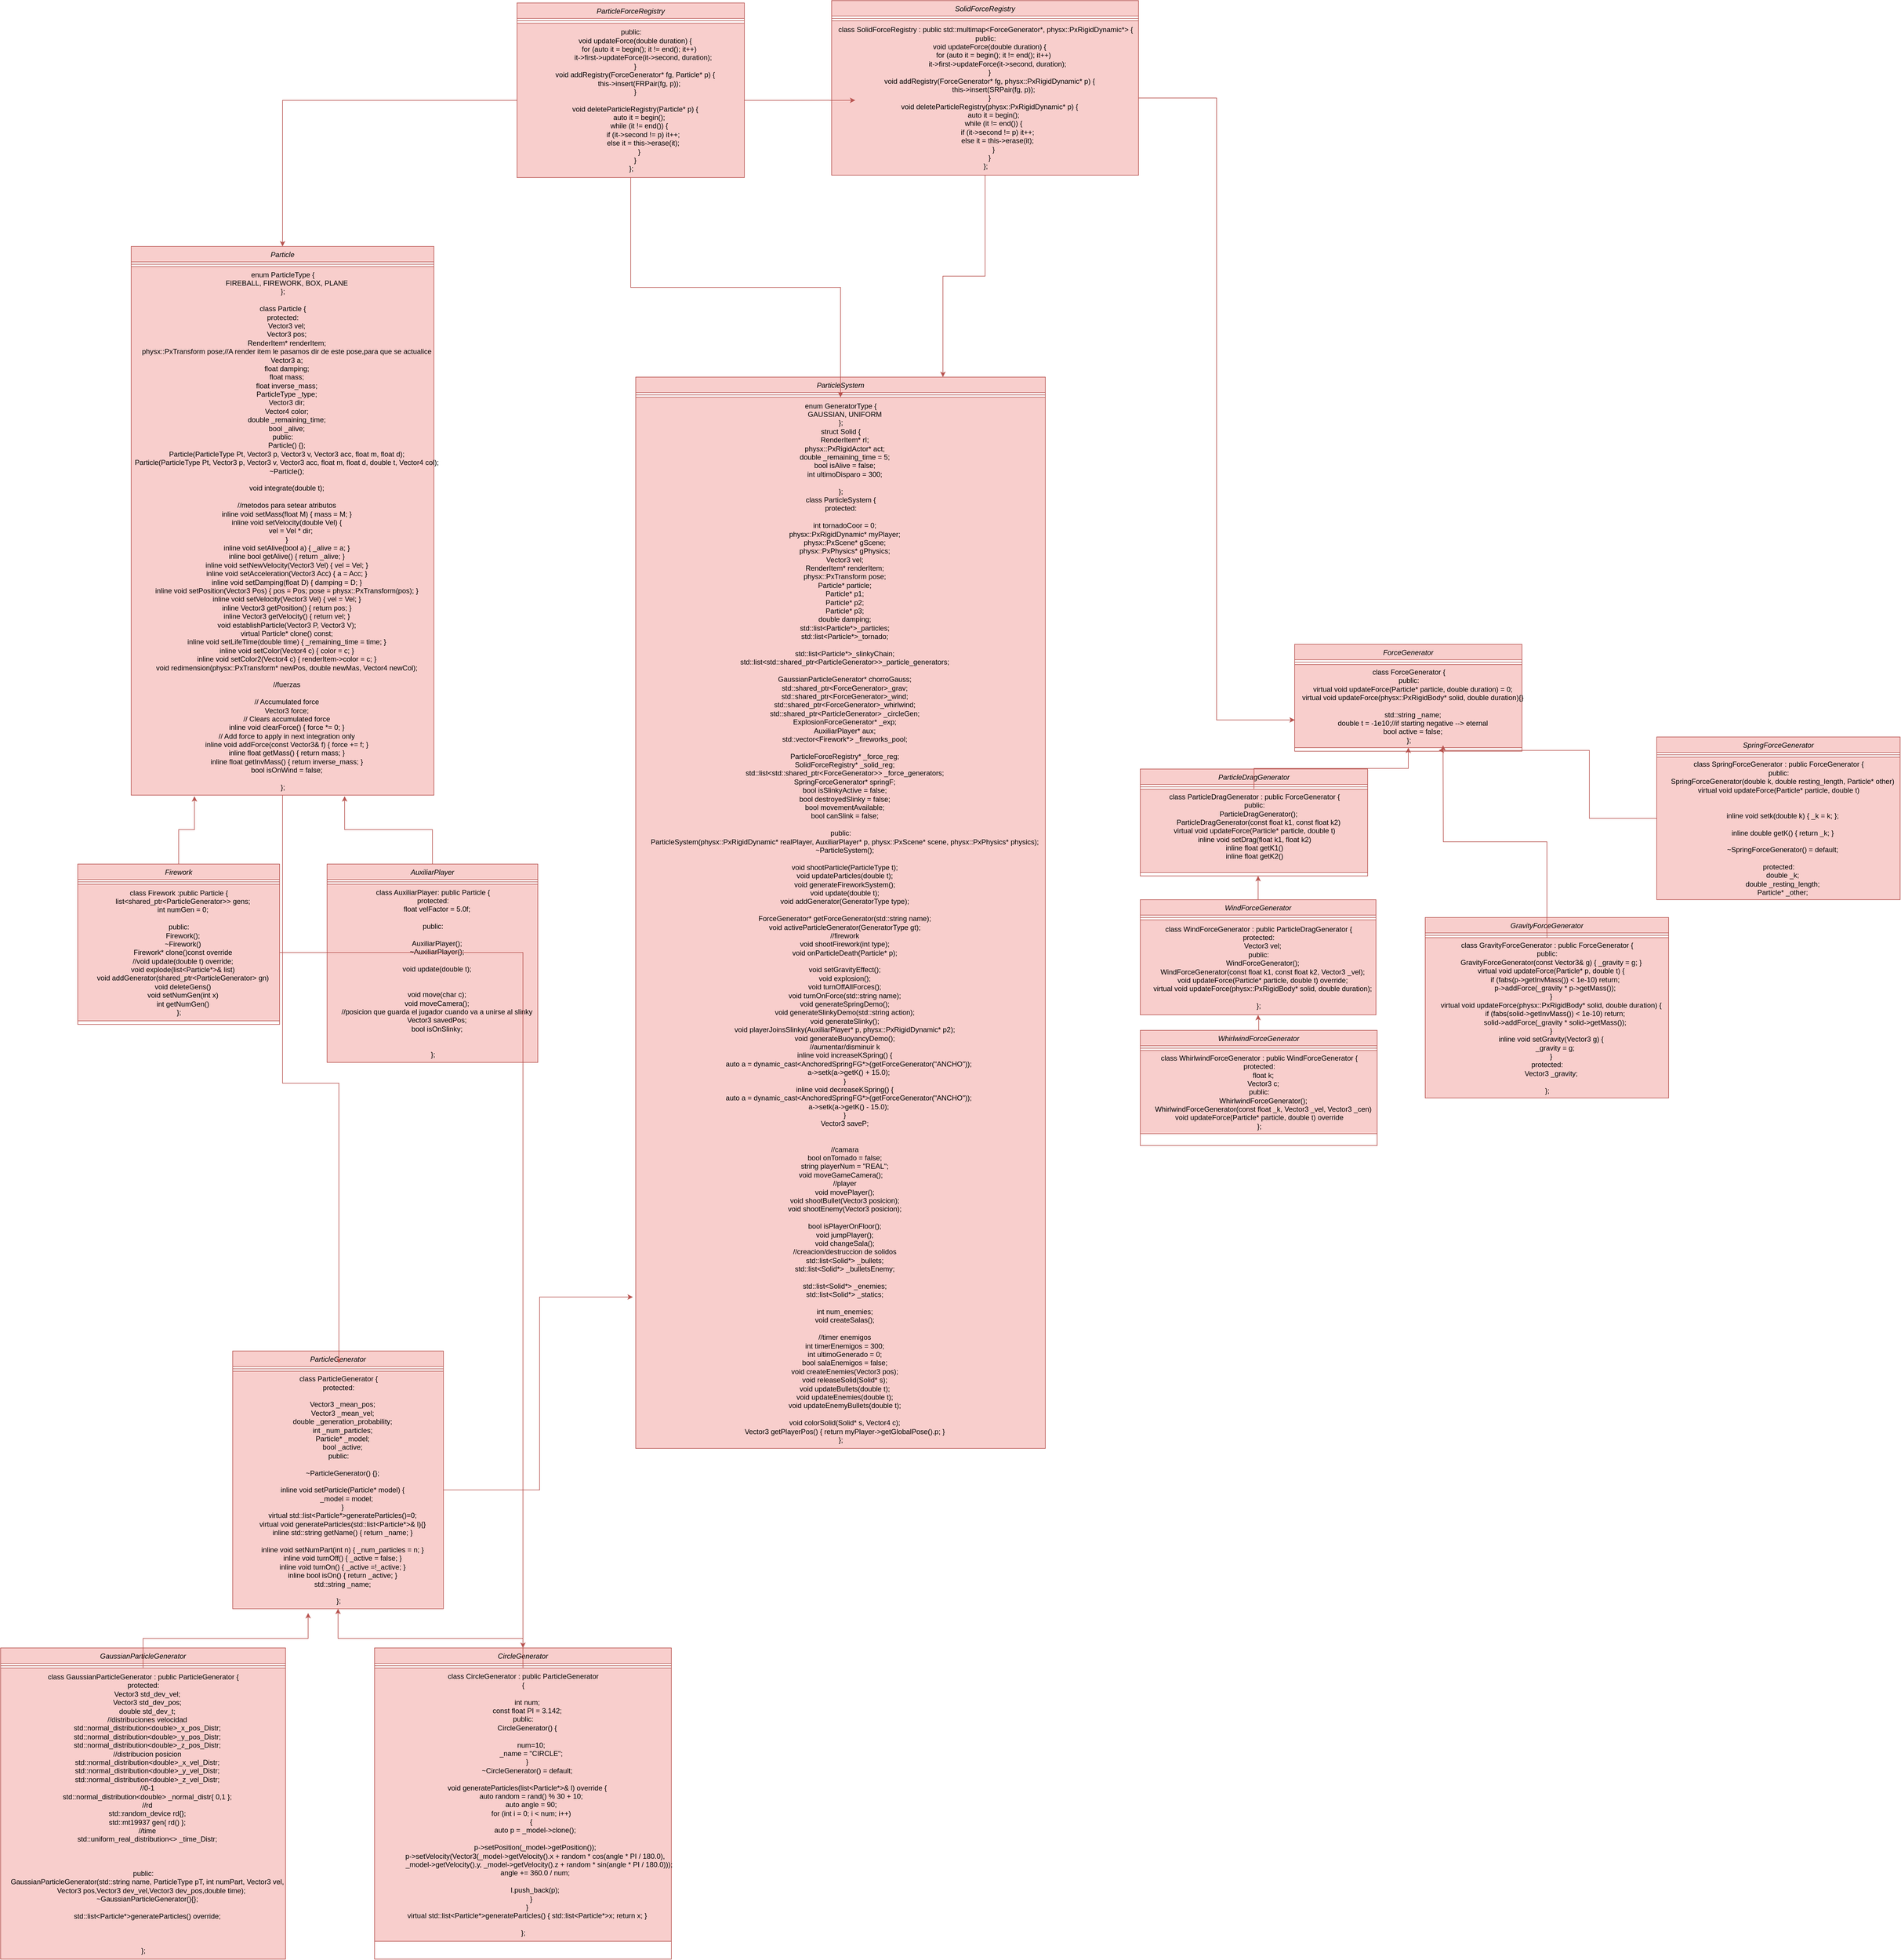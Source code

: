 <mxfile version="20.8.5" type="device"><diagram id="C5RBs43oDa-KdzZeNtuy" name="Page-1"><mxGraphModel dx="7170" dy="4939" grid="1" gridSize="10" guides="1" tooltips="1" connect="1" arrows="1" fold="1" page="1" pageScale="1" pageWidth="827" pageHeight="1169" math="0" shadow="0"><root><mxCell id="WIyWlLk6GJQsqaUBKTNV-0"/><mxCell id="WIyWlLk6GJQsqaUBKTNV-1" parent="WIyWlLk6GJQsqaUBKTNV-0"/><mxCell id="zkfFHV4jXpPFQw0GAbJ--0" value="Particle" style="swimlane;fontStyle=2;align=center;verticalAlign=top;childLayout=stackLayout;horizontal=1;startSize=26;horizontalStack=0;resizeParent=1;resizeLast=0;collapsible=1;marginBottom=0;rounded=0;shadow=0;strokeWidth=1;fillColor=#f8cecc;strokeColor=#b85450;" parent="WIyWlLk6GJQsqaUBKTNV-1" vertex="1"><mxGeometry x="220" y="120" width="510" height="924" as="geometry"><mxRectangle x="230" y="140" width="160" height="26" as="alternateBounds"/></mxGeometry></mxCell><mxCell id="zkfFHV4jXpPFQw0GAbJ--4" value="" style="line;html=1;strokeWidth=1;align=left;verticalAlign=middle;spacingTop=-1;spacingLeft=3;spacingRight=3;rotatable=0;labelPosition=right;points=[];portConstraint=eastwest;fillColor=#f8cecc;strokeColor=#b85450;" parent="zkfFHV4jXpPFQw0GAbJ--0" vertex="1"><mxGeometry y="26" width="510" height="8" as="geometry"/></mxCell><mxCell id="_os5cr2dGXCRB7hsNJKm-3" value="enum ParticleType {&lt;br&gt;&amp;nbsp;&amp;nbsp; &amp;nbsp;FIREBALL, FIREWORK, BOX, PLANE&lt;br&gt;};&lt;br&gt;&lt;br&gt;class Particle {&lt;br&gt;protected:&lt;br&gt;&amp;nbsp;&amp;nbsp; &amp;nbsp;Vector3 vel;&lt;br&gt;&amp;nbsp;&amp;nbsp; &amp;nbsp;Vector3 pos;&lt;br&gt;&amp;nbsp;&amp;nbsp; &amp;nbsp;RenderItem* renderItem;&lt;br&gt;&amp;nbsp;&amp;nbsp; &amp;nbsp;physx::PxTransform pose;//A render item le pasamos dir de este pose,para que se actualice&lt;br&gt;&amp;nbsp;&amp;nbsp; &amp;nbsp;Vector3 a;&lt;br&gt;&amp;nbsp;&amp;nbsp; &amp;nbsp;float damping;&lt;br&gt;&amp;nbsp;&amp;nbsp; &amp;nbsp;float mass;&lt;br&gt;&amp;nbsp;&amp;nbsp; &amp;nbsp;float inverse_mass;&lt;br&gt;&amp;nbsp;&amp;nbsp; &amp;nbsp;ParticleType _type;&lt;br&gt;&amp;nbsp;&amp;nbsp; &amp;nbsp;Vector3 dir;&lt;br&gt;&amp;nbsp;&amp;nbsp; &amp;nbsp;Vector4 color;&lt;br&gt;&amp;nbsp;&amp;nbsp; &amp;nbsp;double _remaining_time;&lt;br&gt;&amp;nbsp;&amp;nbsp; &amp;nbsp;bool _alive;&lt;br&gt;public:&lt;br&gt;&amp;nbsp;&amp;nbsp; &amp;nbsp;Particle() {};&lt;br&gt;&amp;nbsp;&amp;nbsp; &amp;nbsp;Particle(ParticleType Pt, Vector3 p, Vector3 v, Vector3 acc, float m, float d);&lt;br&gt;&amp;nbsp;&amp;nbsp; &amp;nbsp;Particle(ParticleType Pt, Vector3 p, Vector3 v, Vector3 acc, float m, float d, double t, Vector4 col);&lt;br&gt;&amp;nbsp;&amp;nbsp; &amp;nbsp;~Particle();&lt;br&gt;&lt;br&gt;&amp;nbsp;&amp;nbsp; &amp;nbsp;void integrate(double t);&lt;br&gt;&lt;br&gt;&amp;nbsp;&amp;nbsp; &amp;nbsp;//metodos para setear atributos&lt;br&gt;&amp;nbsp;&amp;nbsp; &amp;nbsp;inline void setMass(float M) { mass = M; }&lt;br&gt;&amp;nbsp;&amp;nbsp; &amp;nbsp;inline void setVelocity(double Vel) {&lt;br&gt;&amp;nbsp;&amp;nbsp; &amp;nbsp;&amp;nbsp;&amp;nbsp; &amp;nbsp;vel = Vel * dir;&lt;br&gt;&amp;nbsp;&amp;nbsp; &amp;nbsp;}&lt;br&gt;&amp;nbsp;&amp;nbsp; &amp;nbsp;inline void setAlive(bool a) { _alive = a; }&lt;br&gt;&amp;nbsp;&amp;nbsp; &amp;nbsp;inline bool getAlive() { return _alive; }&lt;br&gt;&amp;nbsp;&amp;nbsp; &amp;nbsp;inline void setNewVelocity(Vector3 Vel) { vel = Vel; }&lt;br&gt;&amp;nbsp;&amp;nbsp; &amp;nbsp;inline void setAcceleration(Vector3 Acc) { a = Acc; }&lt;br&gt;&amp;nbsp;&amp;nbsp; &amp;nbsp;inline void setDamping(float D) { damping = D; }&lt;br&gt;&amp;nbsp;&amp;nbsp; &amp;nbsp;inline void setPosition(Vector3 Pos) { pos = Pos; pose = physx::PxTransform(pos); }&lt;br&gt;&amp;nbsp;&amp;nbsp; &amp;nbsp;inline void setVelocity(Vector3 Vel) { vel = Vel; }&lt;br&gt;&amp;nbsp;&amp;nbsp; &amp;nbsp;inline Vector3 getPosition() { return pos; }&lt;br&gt;&amp;nbsp;&amp;nbsp; &amp;nbsp;inline Vector3 getVelocity() { return vel; }&lt;br&gt;&amp;nbsp;&amp;nbsp; &amp;nbsp;void establishParticle(Vector3 P, Vector3 V);&lt;br&gt;&amp;nbsp;&amp;nbsp; &amp;nbsp;virtual Particle* clone() const;&lt;br&gt;&amp;nbsp;&amp;nbsp; &amp;nbsp;inline void setLifeTime(double time) { _remaining_time = time; }&lt;br&gt;&amp;nbsp;&amp;nbsp; &amp;nbsp;inline void setColor(Vector4 c) { color = c; }&lt;br&gt;&amp;nbsp;&amp;nbsp; &amp;nbsp;inline void setColor2(Vector4 c) { renderItem-&amp;gt;color = c; }&lt;br&gt;&amp;nbsp;&amp;nbsp; &amp;nbsp;void redimension(physx::PxTransform* newPos, double newMas, Vector4 newCol);&lt;br&gt;&lt;br&gt;&amp;nbsp;&amp;nbsp; &amp;nbsp;//fuerzas &lt;br&gt;&lt;br&gt;&amp;nbsp;&amp;nbsp; &amp;nbsp;// Accumulated force&lt;br&gt;&amp;nbsp;&amp;nbsp; &amp;nbsp;Vector3 force;&lt;br&gt;&amp;nbsp;&amp;nbsp; &amp;nbsp;// Clears accumulated force&lt;br&gt;&amp;nbsp;&amp;nbsp; &amp;nbsp;inline void clearForce() { force *= 0; }&lt;br&gt;&amp;nbsp;&amp;nbsp; &amp;nbsp;// Add force to apply in next integration only&lt;br&gt;&amp;nbsp;&amp;nbsp; &amp;nbsp;inline void addForce(const Vector3&amp;amp; f) { force += f; }&lt;br&gt;&amp;nbsp;&amp;nbsp; &amp;nbsp;inline float getMass() { return mass; }&lt;br&gt;&amp;nbsp;&amp;nbsp; &amp;nbsp;inline float getInvMass() { return inverse_mass; }&lt;br&gt;&amp;nbsp;&amp;nbsp; &amp;nbsp;bool isOnWind = false;&lt;br&gt;&lt;br&gt;};&lt;br&gt;" style="text;html=1;align=center;verticalAlign=middle;resizable=0;points=[];autosize=1;strokeColor=#b85450;fillColor=#f8cecc;" parent="zkfFHV4jXpPFQw0GAbJ--0" vertex="1"><mxGeometry y="34" width="510" height="890" as="geometry"/></mxCell><mxCell id="_os5cr2dGXCRB7hsNJKm-7" style="edgeStyle=orthogonalEdgeStyle;rounded=0;orthogonalLoop=1;jettySize=auto;html=1;entryX=0.209;entryY=1.002;entryDx=0;entryDy=0;entryPerimeter=0;fillColor=#f8cecc;strokeColor=#b85450;" parent="WIyWlLk6GJQsqaUBKTNV-1" source="_os5cr2dGXCRB7hsNJKm-4" target="_os5cr2dGXCRB7hsNJKm-3" edge="1"><mxGeometry relative="1" as="geometry"/></mxCell><mxCell id="_os5cr2dGXCRB7hsNJKm-4" value="Firework" style="swimlane;fontStyle=2;align=center;verticalAlign=top;childLayout=stackLayout;horizontal=1;startSize=26;horizontalStack=0;resizeParent=1;resizeLast=0;collapsible=1;marginBottom=0;rounded=0;shadow=0;strokeWidth=1;fillColor=#f8cecc;strokeColor=#b85450;" parent="WIyWlLk6GJQsqaUBKTNV-1" vertex="1"><mxGeometry x="130" y="1160" width="340" height="270" as="geometry"><mxRectangle x="230" y="140" width="160" height="26" as="alternateBounds"/></mxGeometry></mxCell><mxCell id="_os5cr2dGXCRB7hsNJKm-5" value="" style="line;html=1;strokeWidth=1;align=left;verticalAlign=middle;spacingTop=-1;spacingLeft=3;spacingRight=3;rotatable=0;labelPosition=right;points=[];portConstraint=eastwest;fillColor=#f8cecc;strokeColor=#b85450;" parent="_os5cr2dGXCRB7hsNJKm-4" vertex="1"><mxGeometry y="26" width="340" height="8" as="geometry"/></mxCell><mxCell id="_os5cr2dGXCRB7hsNJKm-6" value="class Firework :public Particle {&lt;br&gt;&amp;nbsp;&amp;nbsp; &amp;nbsp;list&amp;lt;shared_ptr&amp;lt;ParticleGenerator&amp;gt;&amp;gt; gens;&lt;br&gt;&amp;nbsp;&amp;nbsp; &amp;nbsp;int numGen = 0;&lt;br&gt;&amp;nbsp;&amp;nbsp; &amp;nbsp;&lt;br&gt;public:&lt;br&gt;&amp;nbsp;&amp;nbsp; &amp;nbsp;Firework();&lt;br&gt;&amp;nbsp;&amp;nbsp; &amp;nbsp;~Firework() &lt;br&gt;&amp;nbsp;&amp;nbsp; &amp;nbsp;Firework* clone()const override &lt;br&gt;&amp;nbsp;&amp;nbsp; &amp;nbsp;//void update(double t) override;&lt;br&gt;&amp;nbsp;&amp;nbsp; &amp;nbsp;void explode(list&amp;lt;Particle*&amp;gt;&amp;amp; list) &lt;br&gt;&amp;nbsp;&amp;nbsp; &amp;nbsp;void addGenerator(shared_ptr&amp;lt;ParticleGenerator&amp;gt; gn) &lt;br&gt;&amp;nbsp;&amp;nbsp; &amp;nbsp;void deleteGens() &lt;br&gt;&amp;nbsp;&amp;nbsp; &amp;nbsp;void setNumGen(int x) &lt;br&gt;&amp;nbsp;&amp;nbsp; &amp;nbsp;int getNumGen() &lt;br&gt;};" style="text;html=1;align=center;verticalAlign=middle;resizable=0;points=[];autosize=1;strokeColor=#b85450;fillColor=#f8cecc;" parent="_os5cr2dGXCRB7hsNJKm-4" vertex="1"><mxGeometry y="34" width="340" height="230" as="geometry"/></mxCell><mxCell id="_os5cr2dGXCRB7hsNJKm-11" style="edgeStyle=orthogonalEdgeStyle;rounded=0;orthogonalLoop=1;jettySize=auto;html=1;entryX=0.705;entryY=1.002;entryDx=0;entryDy=0;entryPerimeter=0;fillColor=#f8cecc;strokeColor=#b85450;" parent="WIyWlLk6GJQsqaUBKTNV-1" source="_os5cr2dGXCRB7hsNJKm-8" target="_os5cr2dGXCRB7hsNJKm-3" edge="1"><mxGeometry relative="1" as="geometry"/></mxCell><mxCell id="_os5cr2dGXCRB7hsNJKm-8" value="AuxiliarPlayer" style="swimlane;fontStyle=2;align=center;verticalAlign=top;childLayout=stackLayout;horizontal=1;startSize=26;horizontalStack=0;resizeParent=1;resizeLast=0;collapsible=1;marginBottom=0;rounded=0;shadow=0;strokeWidth=1;fillColor=#f8cecc;strokeColor=#b85450;" parent="WIyWlLk6GJQsqaUBKTNV-1" vertex="1"><mxGeometry x="550" y="1160" width="355" height="334" as="geometry"><mxRectangle x="230" y="140" width="160" height="26" as="alternateBounds"/></mxGeometry></mxCell><mxCell id="_os5cr2dGXCRB7hsNJKm-9" value="" style="line;html=1;strokeWidth=1;align=left;verticalAlign=middle;spacingTop=-1;spacingLeft=3;spacingRight=3;rotatable=0;labelPosition=right;points=[];portConstraint=eastwest;fillColor=#f8cecc;strokeColor=#b85450;" parent="_os5cr2dGXCRB7hsNJKm-8" vertex="1"><mxGeometry y="26" width="355" height="8" as="geometry"/></mxCell><mxCell id="_os5cr2dGXCRB7hsNJKm-10" value="class AuxiliarPlayer: public Particle {&lt;br&gt;protected:&lt;br&gt;&amp;nbsp;&amp;nbsp; &amp;nbsp;float velFactor = 5.0f;&lt;br&gt;&amp;nbsp;&amp;nbsp; &amp;nbsp;&lt;br&gt;public:&lt;br&gt;&amp;nbsp;&amp;nbsp; &amp;nbsp;&lt;br&gt;&amp;nbsp;&amp;nbsp; &amp;nbsp;AuxiliarPlayer();&lt;br&gt;&amp;nbsp;&amp;nbsp; &amp;nbsp;~AuxiliarPlayer();&lt;br&gt;&lt;br&gt;&amp;nbsp;&amp;nbsp; &amp;nbsp;void update(double t);&lt;br&gt;&lt;br&gt;&lt;br&gt;&amp;nbsp;&amp;nbsp; &amp;nbsp;void move(char c);&lt;br&gt;&amp;nbsp;&amp;nbsp; &amp;nbsp;void moveCamera();&lt;br&gt;&amp;nbsp;&amp;nbsp; &amp;nbsp;//posicion que guarda el jugador cuando va a unirse al slinky&lt;br&gt;&amp;nbsp;&amp;nbsp; &amp;nbsp;Vector3 savedPos;&lt;br&gt;&amp;nbsp;&amp;nbsp; &amp;nbsp;bool isOnSlinky;&lt;br&gt;&lt;br&gt;&amp;nbsp;&amp;nbsp; &amp;nbsp;&lt;br&gt;};" style="text;html=1;align=center;verticalAlign=middle;resizable=0;points=[];autosize=1;strokeColor=#b85450;fillColor=#f8cecc;" parent="_os5cr2dGXCRB7hsNJKm-8" vertex="1"><mxGeometry y="34" width="355" height="300" as="geometry"/></mxCell><mxCell id="_os5cr2dGXCRB7hsNJKm-12" value="ParticleSystem" style="swimlane;fontStyle=2;align=center;verticalAlign=top;childLayout=stackLayout;horizontal=1;startSize=26;horizontalStack=0;resizeParent=1;resizeLast=0;collapsible=1;marginBottom=0;rounded=0;shadow=0;strokeWidth=1;fillColor=#f8cecc;strokeColor=#b85450;" parent="WIyWlLk6GJQsqaUBKTNV-1" vertex="1"><mxGeometry x="1070" y="340" width="690" height="1804" as="geometry"><mxRectangle x="230" y="140" width="160" height="26" as="alternateBounds"/></mxGeometry></mxCell><mxCell id="_os5cr2dGXCRB7hsNJKm-13" value="" style="line;html=1;strokeWidth=1;align=left;verticalAlign=middle;spacingTop=-1;spacingLeft=3;spacingRight=3;rotatable=0;labelPosition=right;points=[];portConstraint=eastwest;fillColor=#f8cecc;strokeColor=#b85450;" parent="_os5cr2dGXCRB7hsNJKm-12" vertex="1"><mxGeometry y="26" width="690" height="8" as="geometry"/></mxCell><mxCell id="_os5cr2dGXCRB7hsNJKm-14" value="enum GeneratorType {&lt;br&gt;&amp;nbsp;&amp;nbsp; &amp;nbsp;GAUSSIAN, UNIFORM&lt;br&gt;};&lt;br&gt;struct Solid {&lt;br&gt;&amp;nbsp;&amp;nbsp; &amp;nbsp;RenderItem* rI;&lt;br&gt;&amp;nbsp;&amp;nbsp; &amp;nbsp;physx::PxRigidActor* act;&lt;br&gt;&amp;nbsp;&amp;nbsp; &amp;nbsp;double _remaining_time = 5;&lt;br&gt;&amp;nbsp;&amp;nbsp; &amp;nbsp;bool isAlive = false;&lt;br&gt;&amp;nbsp;&amp;nbsp; &amp;nbsp;int ultimoDisparo = 300;&lt;br&gt;&amp;nbsp;&amp;nbsp; &amp;nbsp;&lt;br&gt;};&lt;br&gt;class ParticleSystem {&lt;br&gt;protected:&lt;br&gt;&lt;br&gt;&amp;nbsp;&amp;nbsp; &amp;nbsp;int tornadoCoor = 0;&lt;br&gt;&amp;nbsp;&amp;nbsp; &amp;nbsp;physx::PxRigidDynamic* myPlayer;&lt;br&gt;&amp;nbsp;&amp;nbsp; &amp;nbsp;physx::PxScene* gScene;&lt;br&gt;&amp;nbsp;&amp;nbsp; &amp;nbsp;physx::PxPhysics* gPhysics;&lt;br&gt;&amp;nbsp;&amp;nbsp; &amp;nbsp;Vector3 vel;&lt;br&gt;&amp;nbsp;&amp;nbsp; &amp;nbsp;RenderItem* renderItem;&lt;br&gt;&amp;nbsp;&amp;nbsp; &amp;nbsp;physx::PxTransform pose;&lt;br&gt;&amp;nbsp;&amp;nbsp; &amp;nbsp;Particle* particle;&lt;br&gt;&amp;nbsp;&amp;nbsp; &amp;nbsp;Particle* p1;&lt;br&gt;&amp;nbsp;&amp;nbsp; &amp;nbsp;Particle* p2;&lt;br&gt;&amp;nbsp;&amp;nbsp; &amp;nbsp;Particle* p3;&lt;br&gt;&amp;nbsp;&amp;nbsp; &amp;nbsp;double damping;&lt;br&gt;&amp;nbsp;&amp;nbsp; &amp;nbsp;std::list&amp;lt;Particle*&amp;gt;_particles;&lt;br&gt;&amp;nbsp;&amp;nbsp; &amp;nbsp;std::list&amp;lt;Particle*&amp;gt;_tornado;&lt;br&gt;&lt;br&gt;&amp;nbsp;&amp;nbsp; &amp;nbsp;std::list&amp;lt;Particle*&amp;gt;_slinkyChain;&lt;br&gt;&amp;nbsp;&amp;nbsp; &amp;nbsp;std::list&amp;lt;std::shared_ptr&amp;lt;ParticleGenerator&amp;gt;&amp;gt;_particle_generators;&lt;br&gt;&amp;nbsp;&amp;nbsp; &amp;nbsp;&lt;br&gt;&amp;nbsp;&amp;nbsp; &amp;nbsp;GaussianParticleGenerator* chorroGauss;&lt;br&gt;&amp;nbsp;&amp;nbsp; &amp;nbsp;std::shared_ptr&amp;lt;ForceGenerator&amp;gt;_grav;&lt;br&gt;&amp;nbsp;&amp;nbsp; &amp;nbsp;std::shared_ptr&amp;lt;ForceGenerator&amp;gt;_wind;&lt;br&gt;&amp;nbsp;&amp;nbsp; &amp;nbsp;std::shared_ptr&amp;lt;ForceGenerator&amp;gt;_whirlwind;&lt;br&gt;&amp;nbsp;&amp;nbsp; &amp;nbsp;std::shared_ptr&amp;lt;ParticleGenerator&amp;gt; _circleGen;&lt;br&gt;&amp;nbsp;&amp;nbsp; &amp;nbsp;ExplosionForceGenerator* _exp;&lt;br&gt;&amp;nbsp;&amp;nbsp; &amp;nbsp;AuxiliarPlayer* aux;&lt;br&gt;&amp;nbsp;&amp;nbsp; &amp;nbsp;std::vector&amp;lt;Firework*&amp;gt; _fireworks_pool;&lt;br&gt;&lt;br&gt;&amp;nbsp;&amp;nbsp; &amp;nbsp;ParticleForceRegistry* _force_reg;&lt;br&gt;&amp;nbsp;&amp;nbsp; &amp;nbsp;SolidForceRegistry* _solid_reg;&lt;br&gt;&amp;nbsp;&amp;nbsp; &amp;nbsp;std::list&amp;lt;std::shared_ptr&amp;lt;ForceGenerator&amp;gt;&amp;gt; _force_generators;&lt;br&gt;&amp;nbsp;&amp;nbsp; &amp;nbsp;SpringForceGenerator* springF;&lt;br&gt;&amp;nbsp;&amp;nbsp; &amp;nbsp;bool isSlinkyActive = false;&lt;br&gt;&amp;nbsp;&amp;nbsp; &amp;nbsp;bool destroyedSlinky = false;&lt;br&gt;&amp;nbsp;&amp;nbsp; &amp;nbsp;bool movementAvailable;&lt;br&gt;&amp;nbsp;&amp;nbsp; &amp;nbsp;bool canSlink = false;&lt;br&gt;&lt;br&gt;public:&lt;br&gt;&amp;nbsp;&amp;nbsp; &amp;nbsp;ParticleSystem(physx::PxRigidDynamic* realPlayer, AuxiliarPlayer* p, physx::PxScene* scene, physx::PxPhysics* physics);&lt;br&gt;&amp;nbsp;&amp;nbsp; &amp;nbsp;~ParticleSystem();&lt;br&gt;&lt;br&gt;&amp;nbsp;&amp;nbsp; &amp;nbsp;void shootParticle(ParticleType t);&lt;br&gt;&amp;nbsp;&amp;nbsp; &amp;nbsp;void updateParticles(double t);&lt;br&gt;&amp;nbsp;&amp;nbsp; &amp;nbsp;void generateFireworkSystem();&lt;br&gt;&amp;nbsp;&amp;nbsp; &amp;nbsp;void update(double t);&lt;br&gt;&amp;nbsp;&amp;nbsp; &amp;nbsp;void addGenerator(GeneratorType type);&lt;br&gt;&amp;nbsp;&amp;nbsp; &amp;nbsp;&lt;br&gt;&amp;nbsp;&amp;nbsp; &amp;nbsp;ForceGenerator* getForceGenerator(std::string name);&lt;br&gt;&amp;nbsp;&amp;nbsp; &amp;nbsp;void activeParticleGenerator(GeneratorType gt);&lt;br&gt;&amp;nbsp;&amp;nbsp; &amp;nbsp;//firework&lt;br&gt;&amp;nbsp;&amp;nbsp; &amp;nbsp;void shootFirework(int type);&lt;br&gt;&amp;nbsp;&amp;nbsp; &amp;nbsp;void onParticleDeath(Particle* p);&lt;br&gt;&lt;br&gt;&amp;nbsp;&amp;nbsp; &amp;nbsp;void setGravityEffect();&lt;br&gt;&amp;nbsp;&amp;nbsp; &amp;nbsp;void explosion();&lt;br&gt;&amp;nbsp;&amp;nbsp; &amp;nbsp;void turnOffAllForces();&lt;br&gt;&amp;nbsp;&amp;nbsp; &amp;nbsp;void turnOnForce(std::string name);&lt;br&gt;&amp;nbsp;&amp;nbsp; &amp;nbsp;void generateSpringDemo();&lt;br&gt;&amp;nbsp;&amp;nbsp; &amp;nbsp;void generateSlinkyDemo(std::string action);&lt;br&gt;&amp;nbsp;&amp;nbsp; &amp;nbsp;void generateSlinky();&lt;br&gt;&amp;nbsp;&amp;nbsp; &amp;nbsp;void playerJoinsSlinky(AuxiliarPlayer* p, physx::PxRigidDynamic* p2);&lt;br&gt;&amp;nbsp;&amp;nbsp; &amp;nbsp;void generateBuoyancyDemo();&lt;br&gt;&amp;nbsp;&amp;nbsp; &amp;nbsp;//aumentar/disminuir k&lt;br&gt;&amp;nbsp;&amp;nbsp; &amp;nbsp;inline void increaseKSpring() {&lt;br&gt;&amp;nbsp;&amp;nbsp; &amp;nbsp;&amp;nbsp;&amp;nbsp; &amp;nbsp;auto a = dynamic_cast&amp;lt;AnchoredSpringFG*&amp;gt;(getForceGenerator(&quot;ANCHO&quot;));&lt;br&gt;&amp;nbsp;&amp;nbsp; &amp;nbsp;&amp;nbsp;&amp;nbsp; &amp;nbsp;a-&amp;gt;setk(a-&amp;gt;getK() + 15.0);&lt;br&gt;&amp;nbsp;&amp;nbsp; &amp;nbsp;}&lt;br&gt;&amp;nbsp;&amp;nbsp; &amp;nbsp;inline void decreaseKSpring() {&lt;br&gt;&amp;nbsp;&amp;nbsp; &amp;nbsp;&amp;nbsp;&amp;nbsp; &amp;nbsp;auto a = dynamic_cast&amp;lt;AnchoredSpringFG*&amp;gt;(getForceGenerator(&quot;ANCHO&quot;));&lt;br&gt;&amp;nbsp;&amp;nbsp; &amp;nbsp;&amp;nbsp;&amp;nbsp; &amp;nbsp;a-&amp;gt;setk(a-&amp;gt;getK() - 15.0);&lt;br&gt;&amp;nbsp;&amp;nbsp; &amp;nbsp;}&lt;br&gt;&amp;nbsp;&amp;nbsp; &amp;nbsp;Vector3 saveP;&lt;br&gt;&lt;br&gt;&lt;br&gt;&amp;nbsp;&amp;nbsp; &amp;nbsp;//camara&lt;br&gt;&amp;nbsp;&amp;nbsp; &amp;nbsp;bool onTornado = false;&lt;br&gt;&amp;nbsp;&amp;nbsp; &amp;nbsp;string playerNum = &quot;REAL&quot;;&lt;br&gt;&amp;nbsp;&amp;nbsp; &amp;nbsp;void moveGameCamera();&amp;nbsp;&amp;nbsp; &amp;nbsp;&lt;br&gt;&amp;nbsp;&amp;nbsp; &amp;nbsp;//player&lt;br&gt;&amp;nbsp;&amp;nbsp; &amp;nbsp;void movePlayer();&lt;br&gt;&amp;nbsp;&amp;nbsp; &amp;nbsp;void shootBullet(Vector3 posicion);&lt;br&gt;&amp;nbsp;&amp;nbsp; &amp;nbsp;void shootEnemy(Vector3 posicion);&lt;br&gt;&lt;br&gt;&amp;nbsp;&amp;nbsp; &amp;nbsp;bool isPlayerOnFloor();&lt;br&gt;&amp;nbsp;&amp;nbsp; &amp;nbsp;void jumpPlayer();&lt;br&gt;&amp;nbsp;&amp;nbsp; &amp;nbsp;void changeSala();&lt;br&gt;&amp;nbsp;&amp;nbsp; &amp;nbsp;//creacion/destruccion de solidos&lt;br&gt;&amp;nbsp;&amp;nbsp; &amp;nbsp;std::list&amp;lt;Solid*&amp;gt; _bullets;&lt;br&gt;&amp;nbsp;&amp;nbsp; &amp;nbsp;std::list&amp;lt;Solid*&amp;gt; _bulletsEnemy;&lt;br&gt;&lt;br&gt;&amp;nbsp;&amp;nbsp; &amp;nbsp;std::list&amp;lt;Solid*&amp;gt; _enemies;&lt;br&gt;&amp;nbsp;&amp;nbsp; &amp;nbsp;std::list&amp;lt;Solid*&amp;gt; _statics;&lt;br&gt;&lt;br&gt;&amp;nbsp;&amp;nbsp; &amp;nbsp;int num_enemies;&lt;br&gt;&amp;nbsp;&amp;nbsp; &amp;nbsp;void createSalas();&lt;br&gt;&lt;br&gt;&amp;nbsp;&amp;nbsp; &amp;nbsp;//timer enemigos&lt;br&gt;&amp;nbsp;&amp;nbsp; &amp;nbsp;int timerEnemigos = 300;&lt;br&gt;&amp;nbsp;&amp;nbsp; &amp;nbsp;int ultimoGenerado = 0;&lt;br&gt;&amp;nbsp;&amp;nbsp; &amp;nbsp;bool salaEnemigos = false;&lt;br&gt;&amp;nbsp;&amp;nbsp; &amp;nbsp;void createEnemies(Vector3 pos);&lt;br&gt;&amp;nbsp;&amp;nbsp; &amp;nbsp;void releaseSolid(Solid* s);&lt;br&gt;&amp;nbsp;&amp;nbsp; &amp;nbsp;void updateBullets(double t);&lt;br&gt;&amp;nbsp;&amp;nbsp; &amp;nbsp;void updateEnemies(double t);&lt;br&gt;&amp;nbsp;&amp;nbsp; &amp;nbsp;void updateEnemyBullets(double t);&lt;br&gt;&lt;br&gt;&amp;nbsp;&amp;nbsp; &amp;nbsp;void colorSolid(Solid* s, Vector4 c);&lt;br&gt;&amp;nbsp;&amp;nbsp; &amp;nbsp;Vector3 getPlayerPos() { return myPlayer-&amp;gt;getGlobalPose().p; }&lt;br&gt;};&lt;br&gt;" style="text;html=1;align=center;verticalAlign=middle;resizable=0;points=[];autosize=1;strokeColor=#b85450;fillColor=#f8cecc;" parent="_os5cr2dGXCRB7hsNJKm-12" vertex="1"><mxGeometry y="34" width="690" height="1770" as="geometry"/></mxCell><mxCell id="dK6WVDyeHUfl2v6DXjZ--1" value="ForceGenerator" style="swimlane;fontStyle=2;align=center;verticalAlign=top;childLayout=stackLayout;horizontal=1;startSize=26;horizontalStack=0;resizeParent=1;resizeLast=0;collapsible=1;marginBottom=0;rounded=0;shadow=0;strokeWidth=1;fillColor=#f8cecc;strokeColor=#b85450;" vertex="1" parent="WIyWlLk6GJQsqaUBKTNV-1"><mxGeometry x="2180" y="790" width="383" height="180" as="geometry"><mxRectangle x="230" y="140" width="160" height="26" as="alternateBounds"/></mxGeometry></mxCell><mxCell id="dK6WVDyeHUfl2v6DXjZ--2" value="" style="line;html=1;strokeWidth=1;align=left;verticalAlign=middle;spacingTop=-1;spacingLeft=3;spacingRight=3;rotatable=0;labelPosition=right;points=[];portConstraint=eastwest;fillColor=#f8cecc;strokeColor=#b85450;" vertex="1" parent="dK6WVDyeHUfl2v6DXjZ--1"><mxGeometry y="26" width="383" height="8" as="geometry"/></mxCell><mxCell id="dK6WVDyeHUfl2v6DXjZ--3" value="class ForceGenerator {&lt;br&gt;public:&lt;br&gt;&amp;nbsp;&amp;nbsp; &amp;nbsp;virtual void updateForce(Particle* particle, double duration) = 0;&lt;br&gt;&amp;nbsp;&amp;nbsp; &amp;nbsp;virtual void updateForce(physx::PxRigidBody* solid, double duration){}&lt;br&gt;&amp;nbsp;&amp;nbsp; &amp;nbsp;&lt;br&gt;&amp;nbsp;&amp;nbsp; &amp;nbsp;std::string _name;&lt;br&gt;&amp;nbsp;&amp;nbsp; &amp;nbsp;double t = -1e10;//if starting negative --&amp;gt; eternal&lt;br&gt;&amp;nbsp;&amp;nbsp; &amp;nbsp;bool active = false;&lt;br&gt;};&lt;br&gt;" style="text;html=1;align=center;verticalAlign=middle;resizable=0;points=[];autosize=1;strokeColor=#b85450;fillColor=#f8cecc;" vertex="1" parent="dK6WVDyeHUfl2v6DXjZ--1"><mxGeometry y="34" width="383" height="140" as="geometry"/></mxCell><mxCell id="dK6WVDyeHUfl2v6DXjZ--4" value="ParticleDragGenerator" style="swimlane;fontStyle=2;align=center;verticalAlign=top;childLayout=stackLayout;horizontal=1;startSize=26;horizontalStack=0;resizeParent=1;resizeLast=0;collapsible=1;marginBottom=0;rounded=0;shadow=0;strokeWidth=1;fillColor=#f8cecc;strokeColor=#b85450;" vertex="1" parent="WIyWlLk6GJQsqaUBKTNV-1"><mxGeometry x="1920" y="1000" width="383" height="180" as="geometry"><mxRectangle x="230" y="140" width="160" height="26" as="alternateBounds"/></mxGeometry></mxCell><mxCell id="dK6WVDyeHUfl2v6DXjZ--5" value="" style="line;html=1;strokeWidth=1;align=left;verticalAlign=middle;spacingTop=-1;spacingLeft=3;spacingRight=3;rotatable=0;labelPosition=right;points=[];portConstraint=eastwest;fillColor=#f8cecc;strokeColor=#b85450;" vertex="1" parent="dK6WVDyeHUfl2v6DXjZ--4"><mxGeometry y="26" width="383" height="8" as="geometry"/></mxCell><mxCell id="dK6WVDyeHUfl2v6DXjZ--6" value="class ParticleDragGenerator : public ForceGenerator {&lt;br&gt;public:&lt;br&gt;&amp;nbsp;&amp;nbsp; &amp;nbsp;ParticleDragGenerator();&lt;br&gt;&lt;div&gt;&amp;nbsp;&amp;nbsp; &amp;nbsp;ParticleDragGenerator(const float k1, const float k2)&lt;/div&gt;&lt;div&gt;virtual void updateForce(Particle* particle, double t)&lt;br&gt;&lt;/div&gt;&lt;div&gt;inline void setDrag(float k1, float k2)&lt;/div&gt;&lt;div&gt;inline float getK1()&lt;/div&gt;&lt;div&gt;inline float getK2()&lt;br&gt;&lt;/div&gt;&lt;div&gt;&lt;br&gt;&lt;/div&gt;" style="text;html=1;align=center;verticalAlign=middle;resizable=0;points=[];autosize=1;strokeColor=#b85450;fillColor=#f8cecc;" vertex="1" parent="dK6WVDyeHUfl2v6DXjZ--4"><mxGeometry y="34" width="383" height="140" as="geometry"/></mxCell><mxCell id="dK6WVDyeHUfl2v6DXjZ--14" style="edgeStyle=orthogonalEdgeStyle;rounded=0;orthogonalLoop=1;jettySize=auto;html=1;fillColor=#f8cecc;strokeColor=#b85450;" edge="1" parent="WIyWlLk6GJQsqaUBKTNV-1" source="dK6WVDyeHUfl2v6DXjZ--7"><mxGeometry relative="1" as="geometry"><mxPoint x="2118.5" y="1180" as="targetPoint"/></mxGeometry></mxCell><mxCell id="dK6WVDyeHUfl2v6DXjZ--7" value="WindForceGenerator" style="swimlane;fontStyle=2;align=center;verticalAlign=top;childLayout=stackLayout;horizontal=1;startSize=26;horizontalStack=0;resizeParent=1;resizeLast=0;collapsible=1;marginBottom=0;rounded=0;shadow=0;strokeWidth=1;fillColor=#f8cecc;strokeColor=#b85450;" vertex="1" parent="WIyWlLk6GJQsqaUBKTNV-1"><mxGeometry x="1920" y="1220" width="397" height="194" as="geometry"><mxRectangle x="230" y="140" width="160" height="26" as="alternateBounds"/></mxGeometry></mxCell><mxCell id="dK6WVDyeHUfl2v6DXjZ--8" value="" style="line;html=1;strokeWidth=1;align=left;verticalAlign=middle;spacingTop=-1;spacingLeft=3;spacingRight=3;rotatable=0;labelPosition=right;points=[];portConstraint=eastwest;fillColor=#f8cecc;strokeColor=#b85450;" vertex="1" parent="dK6WVDyeHUfl2v6DXjZ--7"><mxGeometry y="26" width="397" height="8" as="geometry"/></mxCell><mxCell id="dK6WVDyeHUfl2v6DXjZ--9" value="class WindForceGenerator : public ParticleDragGenerator {&lt;br&gt;protected:&lt;br&gt;&amp;nbsp;&amp;nbsp; &amp;nbsp;Vector3 vel;&lt;br&gt;public:&lt;br&gt;&amp;nbsp;&amp;nbsp; &amp;nbsp;WindForceGenerator();&lt;br&gt;&amp;nbsp;&amp;nbsp; &amp;nbsp;WindForceGenerator(const float k1, const float k2, Vector3 _vel);&lt;br&gt;&amp;nbsp;&amp;nbsp; &amp;nbsp;void updateForce(Particle* particle, double t) override;&lt;br&gt;&amp;nbsp;&amp;nbsp; &amp;nbsp;virtual void updateForce(physx::PxRigidBody* solid, double duration);&lt;br&gt;&lt;br&gt;};" style="text;html=1;align=center;verticalAlign=middle;resizable=0;points=[];autosize=1;strokeColor=#b85450;fillColor=#f8cecc;" vertex="1" parent="dK6WVDyeHUfl2v6DXjZ--7"><mxGeometry y="34" width="397" height="160" as="geometry"/></mxCell><mxCell id="dK6WVDyeHUfl2v6DXjZ--15" style="edgeStyle=orthogonalEdgeStyle;rounded=0;orthogonalLoop=1;jettySize=auto;html=1;entryX=0.5;entryY=1;entryDx=0;entryDy=0;fillColor=#f8cecc;strokeColor=#b85450;" edge="1" parent="WIyWlLk6GJQsqaUBKTNV-1" source="dK6WVDyeHUfl2v6DXjZ--10" target="dK6WVDyeHUfl2v6DXjZ--7"><mxGeometry relative="1" as="geometry"/></mxCell><mxCell id="dK6WVDyeHUfl2v6DXjZ--10" value="WhirlwindForceGenerator" style="swimlane;fontStyle=2;align=center;verticalAlign=top;childLayout=stackLayout;horizontal=1;startSize=26;horizontalStack=0;resizeParent=1;resizeLast=0;collapsible=1;marginBottom=0;rounded=0;shadow=0;strokeWidth=1;fillColor=#f8cecc;strokeColor=#b85450;" vertex="1" parent="WIyWlLk6GJQsqaUBKTNV-1"><mxGeometry x="1920" y="1440" width="399" height="194" as="geometry"><mxRectangle x="230" y="140" width="160" height="26" as="alternateBounds"/></mxGeometry></mxCell><mxCell id="dK6WVDyeHUfl2v6DXjZ--11" value="" style="line;html=1;strokeWidth=1;align=left;verticalAlign=middle;spacingTop=-1;spacingLeft=3;spacingRight=3;rotatable=0;labelPosition=right;points=[];portConstraint=eastwest;fillColor=#f8cecc;strokeColor=#b85450;" vertex="1" parent="dK6WVDyeHUfl2v6DXjZ--10"><mxGeometry y="26" width="399" height="8" as="geometry"/></mxCell><mxCell id="dK6WVDyeHUfl2v6DXjZ--12" value="class WhirlwindForceGenerator : public WindForceGenerator {&lt;br&gt;protected:&lt;br&gt;&amp;nbsp;&amp;nbsp; &amp;nbsp;float k;&lt;br&gt;&amp;nbsp;&amp;nbsp; &amp;nbsp;Vector3 c;&lt;br&gt;public:&lt;br&gt;&amp;nbsp;&amp;nbsp; &amp;nbsp;WhirlwindForceGenerator();&lt;br&gt;&lt;div&gt;&amp;nbsp;&amp;nbsp; &amp;nbsp;WhirlwindForceGenerator(const float _k, Vector3 _vel, Vector3 _cen)&lt;/div&gt;&lt;div&gt;void updateForce(Particle* particle, double t) override&lt;/div&gt;&lt;div&gt;};&lt;br&gt;&lt;/div&gt;" style="text;html=1;align=center;verticalAlign=middle;resizable=0;points=[];autosize=1;strokeColor=#b85450;fillColor=#f8cecc;" vertex="1" parent="dK6WVDyeHUfl2v6DXjZ--10"><mxGeometry y="34" width="399" height="140" as="geometry"/></mxCell><mxCell id="dK6WVDyeHUfl2v6DXjZ--13" style="edgeStyle=orthogonalEdgeStyle;rounded=0;orthogonalLoop=1;jettySize=auto;html=1;fillColor=#f8cecc;strokeColor=#b85450;" edge="1" parent="WIyWlLk6GJQsqaUBKTNV-1" source="dK6WVDyeHUfl2v6DXjZ--6" target="dK6WVDyeHUfl2v6DXjZ--3"><mxGeometry relative="1" as="geometry"/></mxCell><mxCell id="dK6WVDyeHUfl2v6DXjZ--19" style="edgeStyle=orthogonalEdgeStyle;rounded=0;orthogonalLoop=1;jettySize=auto;html=1;entryX=0.634;entryY=1.033;entryDx=0;entryDy=0;entryPerimeter=0;fillColor=#f8cecc;strokeColor=#b85450;" edge="1" parent="WIyWlLk6GJQsqaUBKTNV-1" source="dK6WVDyeHUfl2v6DXjZ--16" target="dK6WVDyeHUfl2v6DXjZ--3"><mxGeometry relative="1" as="geometry"/></mxCell><mxCell id="dK6WVDyeHUfl2v6DXjZ--16" value="SpringForceGenerator" style="swimlane;fontStyle=2;align=center;verticalAlign=top;childLayout=stackLayout;horizontal=1;startSize=26;horizontalStack=0;resizeParent=1;resizeLast=0;collapsible=1;marginBottom=0;rounded=0;shadow=0;strokeWidth=1;fillColor=#f8cecc;strokeColor=#b85450;" vertex="1" parent="WIyWlLk6GJQsqaUBKTNV-1"><mxGeometry x="2790" y="946" width="410" height="274" as="geometry"><mxRectangle x="230" y="140" width="160" height="26" as="alternateBounds"/></mxGeometry></mxCell><mxCell id="dK6WVDyeHUfl2v6DXjZ--17" value="" style="line;html=1;strokeWidth=1;align=left;verticalAlign=middle;spacingTop=-1;spacingLeft=3;spacingRight=3;rotatable=0;labelPosition=right;points=[];portConstraint=eastwest;fillColor=#f8cecc;strokeColor=#b85450;" vertex="1" parent="dK6WVDyeHUfl2v6DXjZ--16"><mxGeometry y="26" width="410" height="8" as="geometry"/></mxCell><mxCell id="dK6WVDyeHUfl2v6DXjZ--18" value="class SpringForceGenerator : public ForceGenerator {&lt;br&gt;public:&lt;br&gt;&lt;div&gt;&amp;nbsp;&amp;nbsp; &amp;nbsp;SpringForceGenerator(double k, double resting_length, Particle* other)&lt;/div&gt;&lt;div&gt;virtual void updateForce(Particle* particle, double t)&lt;br&gt;&lt;/div&gt;&lt;div&gt;&lt;br&gt;&lt;/div&gt;&lt;div&gt;&lt;br&gt;&amp;nbsp;&amp;nbsp; &amp;nbsp;inline void setk(double k) { _k = k; };&lt;br&gt;&lt;br&gt;&amp;nbsp;&amp;nbsp; &amp;nbsp;inline double getK() { return _k; }&lt;br&gt;&lt;br&gt;&amp;nbsp;&amp;nbsp; &amp;nbsp;~SpringForceGenerator() = default;&lt;br&gt;&lt;br&gt;protected:&lt;br&gt;&amp;nbsp;&amp;nbsp; &amp;nbsp;double _k;&lt;br&gt;&amp;nbsp;&amp;nbsp; &amp;nbsp;double _resting_length;&lt;br&gt;&amp;nbsp;&amp;nbsp; &amp;nbsp;Particle* _other;&lt;br&gt;&lt;/div&gt;" style="text;html=1;align=center;verticalAlign=middle;resizable=0;points=[];autosize=1;strokeColor=#b85450;fillColor=#f8cecc;" vertex="1" parent="dK6WVDyeHUfl2v6DXjZ--16"><mxGeometry y="34" width="410" height="240" as="geometry"/></mxCell><mxCell id="dK6WVDyeHUfl2v6DXjZ--20" value="ParticleForceRegistry" style="swimlane;fontStyle=2;align=center;verticalAlign=top;childLayout=stackLayout;horizontal=1;startSize=26;horizontalStack=0;resizeParent=1;resizeLast=0;collapsible=1;marginBottom=0;rounded=0;shadow=0;strokeWidth=1;fillColor=#f8cecc;strokeColor=#b85450;" vertex="1" parent="WIyWlLk6GJQsqaUBKTNV-1"><mxGeometry x="870" y="-290" width="383" height="294" as="geometry"><mxRectangle x="230" y="140" width="160" height="26" as="alternateBounds"/></mxGeometry></mxCell><mxCell id="dK6WVDyeHUfl2v6DXjZ--21" value="" style="line;html=1;strokeWidth=1;align=left;verticalAlign=middle;spacingTop=-1;spacingLeft=3;spacingRight=3;rotatable=0;labelPosition=right;points=[];portConstraint=eastwest;fillColor=#f8cecc;strokeColor=#b85450;" vertex="1" parent="dK6WVDyeHUfl2v6DXjZ--20"><mxGeometry y="26" width="383" height="8" as="geometry"/></mxCell><mxCell id="dK6WVDyeHUfl2v6DXjZ--22" value="public:&lt;br&gt;&amp;nbsp;&amp;nbsp; &amp;nbsp;void updateForce(double duration) {&lt;br&gt;&amp;nbsp;&amp;nbsp; &amp;nbsp;&amp;nbsp;&amp;nbsp; &amp;nbsp;for (auto it = begin(); it != end(); it++)&lt;br&gt;&amp;nbsp;&amp;nbsp; &amp;nbsp;&amp;nbsp;&amp;nbsp; &amp;nbsp;&amp;nbsp;&amp;nbsp; &amp;nbsp;it-&amp;gt;first-&amp;gt;updateForce(it-&amp;gt;second, duration);&lt;br&gt;&amp;nbsp;&amp;nbsp; &amp;nbsp;}&lt;br&gt;&amp;nbsp;&amp;nbsp; &amp;nbsp;void addRegistry(ForceGenerator* fg, Particle* p) {&lt;br&gt;&amp;nbsp;&amp;nbsp; &amp;nbsp;&amp;nbsp;&amp;nbsp; &amp;nbsp;this-&amp;gt;insert(FRPair(fg, p));&lt;br&gt;&amp;nbsp;&amp;nbsp; &amp;nbsp;}&lt;br&gt;&lt;br&gt;&amp;nbsp;&amp;nbsp; &amp;nbsp;void deleteParticleRegistry(Particle* p) {&lt;br&gt;&amp;nbsp;&amp;nbsp; &amp;nbsp;&amp;nbsp;&amp;nbsp; &amp;nbsp;auto it = begin();&lt;br&gt;&amp;nbsp;&amp;nbsp; &amp;nbsp;&amp;nbsp;&amp;nbsp; &amp;nbsp;while (it != end()) {&lt;br&gt;&amp;nbsp;&amp;nbsp; &amp;nbsp;&amp;nbsp;&amp;nbsp; &amp;nbsp;&amp;nbsp;&amp;nbsp; &amp;nbsp;if (it-&amp;gt;second != p) it++;&lt;br&gt;&amp;nbsp;&amp;nbsp; &amp;nbsp;&amp;nbsp;&amp;nbsp; &amp;nbsp;&amp;nbsp;&amp;nbsp; &amp;nbsp;else it = this-&amp;gt;erase(it);&lt;br&gt;&amp;nbsp;&amp;nbsp; &amp;nbsp;&amp;nbsp;&amp;nbsp; &amp;nbsp;}&lt;br&gt;&amp;nbsp;&amp;nbsp; &amp;nbsp;}&lt;br&gt;};" style="text;html=1;align=center;verticalAlign=middle;resizable=0;points=[];autosize=1;strokeColor=#b85450;fillColor=#f8cecc;" vertex="1" parent="dK6WVDyeHUfl2v6DXjZ--20"><mxGeometry y="34" width="383" height="260" as="geometry"/></mxCell><mxCell id="dK6WVDyeHUfl2v6DXjZ--23" value="SolidForceRegistry" style="swimlane;fontStyle=2;align=center;verticalAlign=top;childLayout=stackLayout;horizontal=1;startSize=26;horizontalStack=0;resizeParent=1;resizeLast=0;collapsible=1;marginBottom=0;rounded=0;shadow=0;strokeWidth=1;fillColor=#f8cecc;strokeColor=#b85450;" vertex="1" parent="WIyWlLk6GJQsqaUBKTNV-1"><mxGeometry x="1400" y="-294" width="517" height="294" as="geometry"><mxRectangle x="230" y="140" width="160" height="26" as="alternateBounds"/></mxGeometry></mxCell><mxCell id="dK6WVDyeHUfl2v6DXjZ--24" value="" style="line;html=1;strokeWidth=1;align=left;verticalAlign=middle;spacingTop=-1;spacingLeft=3;spacingRight=3;rotatable=0;labelPosition=right;points=[];portConstraint=eastwest;fillColor=#f8cecc;strokeColor=#b85450;" vertex="1" parent="dK6WVDyeHUfl2v6DXjZ--23"><mxGeometry y="26" width="517" height="8" as="geometry"/></mxCell><mxCell id="dK6WVDyeHUfl2v6DXjZ--25" value="class SolidForceRegistry : public std::multimap&amp;lt;ForceGenerator*, physx::PxRigidDynamic*&amp;gt; {&lt;br&gt;public:&lt;br&gt;&amp;nbsp;&amp;nbsp; &amp;nbsp;void updateForce(double duration) {&lt;br&gt;&amp;nbsp;&amp;nbsp; &amp;nbsp;&amp;nbsp;&amp;nbsp; &amp;nbsp;for (auto it = begin(); it != end(); it++)&lt;br&gt;&amp;nbsp;&amp;nbsp; &amp;nbsp;&amp;nbsp;&amp;nbsp; &amp;nbsp;&amp;nbsp;&amp;nbsp; &amp;nbsp;it-&amp;gt;first-&amp;gt;updateForce(it-&amp;gt;second, duration);&lt;br&gt;&amp;nbsp;&amp;nbsp; &amp;nbsp;}&lt;br&gt;&amp;nbsp;&amp;nbsp; &amp;nbsp;void addRegistry(ForceGenerator* fg, physx::PxRigidDynamic* p) {&lt;br&gt;&amp;nbsp;&amp;nbsp; &amp;nbsp;&amp;nbsp;&amp;nbsp; &amp;nbsp;this-&amp;gt;insert(SRPair(fg, p));&lt;br&gt;&amp;nbsp;&amp;nbsp; &amp;nbsp;}&lt;br&gt;&amp;nbsp;&amp;nbsp; &amp;nbsp;void deleteParticleRegistry(physx::PxRigidDynamic* p) {&lt;br&gt;&amp;nbsp;&amp;nbsp; &amp;nbsp;&amp;nbsp;&amp;nbsp; &amp;nbsp;auto it = begin();&lt;br&gt;&amp;nbsp;&amp;nbsp; &amp;nbsp;&amp;nbsp;&amp;nbsp; &amp;nbsp;while (it != end()) {&lt;br&gt;&amp;nbsp;&amp;nbsp; &amp;nbsp;&amp;nbsp;&amp;nbsp; &amp;nbsp;&amp;nbsp;&amp;nbsp; &amp;nbsp;if (it-&amp;gt;second != p) it++;&lt;br&gt;&amp;nbsp;&amp;nbsp; &amp;nbsp;&amp;nbsp;&amp;nbsp; &amp;nbsp;&amp;nbsp;&amp;nbsp; &amp;nbsp;else it = this-&amp;gt;erase(it);&lt;br&gt;&amp;nbsp;&amp;nbsp; &amp;nbsp;&amp;nbsp;&amp;nbsp; &amp;nbsp;}&lt;br&gt;&amp;nbsp;&amp;nbsp; &amp;nbsp;}&lt;br&gt;};" style="text;html=1;align=center;verticalAlign=middle;resizable=0;points=[];autosize=1;strokeColor=#b85450;fillColor=#f8cecc;" vertex="1" parent="dK6WVDyeHUfl2v6DXjZ--23"><mxGeometry y="34" width="517" height="260" as="geometry"/></mxCell><mxCell id="dK6WVDyeHUfl2v6DXjZ--26" style="edgeStyle=orthogonalEdgeStyle;rounded=0;orthogonalLoop=1;jettySize=auto;html=1;entryX=0.001;entryY=0.667;entryDx=0;entryDy=0;entryPerimeter=0;fillColor=#f8cecc;strokeColor=#b85450;" edge="1" parent="WIyWlLk6GJQsqaUBKTNV-1" source="dK6WVDyeHUfl2v6DXjZ--25" target="dK6WVDyeHUfl2v6DXjZ--3"><mxGeometry relative="1" as="geometry"/></mxCell><mxCell id="dK6WVDyeHUfl2v6DXjZ--27" style="edgeStyle=orthogonalEdgeStyle;rounded=0;orthogonalLoop=1;jettySize=auto;html=1;entryX=0.077;entryY=0.515;entryDx=0;entryDy=0;entryPerimeter=0;fillColor=#f8cecc;strokeColor=#b85450;" edge="1" parent="WIyWlLk6GJQsqaUBKTNV-1" source="dK6WVDyeHUfl2v6DXjZ--22" target="dK6WVDyeHUfl2v6DXjZ--25"><mxGeometry relative="1" as="geometry"/></mxCell><mxCell id="dK6WVDyeHUfl2v6DXjZ--28" style="edgeStyle=orthogonalEdgeStyle;rounded=0;orthogonalLoop=1;jettySize=auto;html=1;fillColor=#f8cecc;strokeColor=#b85450;" edge="1" parent="WIyWlLk6GJQsqaUBKTNV-1" source="dK6WVDyeHUfl2v6DXjZ--22" target="_os5cr2dGXCRB7hsNJKm-14"><mxGeometry relative="1" as="geometry"/></mxCell><mxCell id="dK6WVDyeHUfl2v6DXjZ--29" style="edgeStyle=orthogonalEdgeStyle;rounded=0;orthogonalLoop=1;jettySize=auto;html=1;fillColor=#f8cecc;strokeColor=#b85450;" edge="1" parent="WIyWlLk6GJQsqaUBKTNV-1" source="dK6WVDyeHUfl2v6DXjZ--22" target="zkfFHV4jXpPFQw0GAbJ--0"><mxGeometry relative="1" as="geometry"/></mxCell><mxCell id="dK6WVDyeHUfl2v6DXjZ--30" style="edgeStyle=orthogonalEdgeStyle;rounded=0;orthogonalLoop=1;jettySize=auto;html=1;entryX=0.75;entryY=0;entryDx=0;entryDy=0;fillColor=#f8cecc;strokeColor=#b85450;" edge="1" parent="WIyWlLk6GJQsqaUBKTNV-1" source="dK6WVDyeHUfl2v6DXjZ--25" target="_os5cr2dGXCRB7hsNJKm-12"><mxGeometry relative="1" as="geometry"/></mxCell><mxCell id="dK6WVDyeHUfl2v6DXjZ--31" value="GravityForceGenerator" style="swimlane;fontStyle=2;align=center;verticalAlign=top;childLayout=stackLayout;horizontal=1;startSize=26;horizontalStack=0;resizeParent=1;resizeLast=0;collapsible=1;marginBottom=0;rounded=0;shadow=0;strokeWidth=1;fillColor=#f8cecc;strokeColor=#b85450;" vertex="1" parent="WIyWlLk6GJQsqaUBKTNV-1"><mxGeometry x="2400" y="1250" width="410" height="304" as="geometry"><mxRectangle x="230" y="140" width="160" height="26" as="alternateBounds"/></mxGeometry></mxCell><mxCell id="dK6WVDyeHUfl2v6DXjZ--32" value="" style="line;html=1;strokeWidth=1;align=left;verticalAlign=middle;spacingTop=-1;spacingLeft=3;spacingRight=3;rotatable=0;labelPosition=right;points=[];portConstraint=eastwest;fillColor=#f8cecc;strokeColor=#b85450;" vertex="1" parent="dK6WVDyeHUfl2v6DXjZ--31"><mxGeometry y="26" width="410" height="8" as="geometry"/></mxCell><mxCell id="dK6WVDyeHUfl2v6DXjZ--33" value="class GravityForceGenerator : public ForceGenerator {&lt;br&gt;public:&lt;br&gt;&amp;nbsp;&amp;nbsp; &amp;nbsp;GravityForceGenerator(const Vector3&amp;amp; g) { _gravity = g; }&lt;br&gt;&amp;nbsp;&amp;nbsp; &amp;nbsp;virtual void updateForce(Particle* p, double t) {&lt;br&gt;&amp;nbsp;&amp;nbsp; &amp;nbsp;&amp;nbsp;&amp;nbsp; &amp;nbsp;if (fabs(p-&amp;gt;getInvMass()) &amp;lt; 1e-10) return;&lt;br&gt;&amp;nbsp;&amp;nbsp; &amp;nbsp;&amp;nbsp;&amp;nbsp; &amp;nbsp;p-&amp;gt;addForce(_gravity * p-&amp;gt;getMass());&lt;br&gt;&amp;nbsp;&amp;nbsp; &amp;nbsp;}&lt;br&gt;&amp;nbsp;&amp;nbsp; &amp;nbsp;virtual void updateForce(physx::PxRigidBody* solid, double duration) {&lt;br&gt;&amp;nbsp;&amp;nbsp; &amp;nbsp;&amp;nbsp;&amp;nbsp; &amp;nbsp;if (fabs(solid-&amp;gt;getInvMass()) &amp;lt; 1e-10) return;&lt;br&gt;&amp;nbsp;&amp;nbsp; &amp;nbsp;&amp;nbsp;&amp;nbsp; &amp;nbsp;solid-&amp;gt;addForce(_gravity * solid-&amp;gt;getMass());&lt;br&gt;&amp;nbsp;&amp;nbsp; &amp;nbsp;}&lt;br&gt;&amp;nbsp;&amp;nbsp; &amp;nbsp;inline void setGravity(Vector3 g) {&lt;br&gt;&amp;nbsp;&amp;nbsp; &amp;nbsp;&amp;nbsp;&amp;nbsp; &amp;nbsp;_gravity = g;&lt;br&gt;&amp;nbsp;&amp;nbsp; &amp;nbsp;}&lt;br&gt;protected:&lt;br&gt;&amp;nbsp;&amp;nbsp; &amp;nbsp;Vector3 _gravity;&lt;br&gt;&lt;br&gt;};" style="text;html=1;align=center;verticalAlign=middle;resizable=0;points=[];autosize=1;strokeColor=#b85450;fillColor=#f8cecc;" vertex="1" parent="dK6WVDyeHUfl2v6DXjZ--31"><mxGeometry y="34" width="410" height="270" as="geometry"/></mxCell><mxCell id="dK6WVDyeHUfl2v6DXjZ--34" style="edgeStyle=orthogonalEdgeStyle;rounded=0;orthogonalLoop=1;jettySize=auto;html=1;fillColor=#f8cecc;strokeColor=#b85450;" edge="1" parent="WIyWlLk6GJQsqaUBKTNV-1" source="dK6WVDyeHUfl2v6DXjZ--33"><mxGeometry relative="1" as="geometry"><mxPoint x="2430" y="960" as="targetPoint"/></mxGeometry></mxCell><mxCell id="dK6WVDyeHUfl2v6DXjZ--36" value="ParticleGenerator" style="swimlane;fontStyle=2;align=center;verticalAlign=top;childLayout=stackLayout;horizontal=1;startSize=26;horizontalStack=0;resizeParent=1;resizeLast=0;collapsible=1;marginBottom=0;rounded=0;shadow=0;strokeWidth=1;fillColor=#f8cecc;strokeColor=#b85450;" vertex="1" parent="WIyWlLk6GJQsqaUBKTNV-1"><mxGeometry x="391" y="1980" width="355" height="434" as="geometry"><mxRectangle x="230" y="140" width="160" height="26" as="alternateBounds"/></mxGeometry></mxCell><mxCell id="dK6WVDyeHUfl2v6DXjZ--37" value="" style="line;html=1;strokeWidth=1;align=left;verticalAlign=middle;spacingTop=-1;spacingLeft=3;spacingRight=3;rotatable=0;labelPosition=right;points=[];portConstraint=eastwest;fillColor=#f8cecc;strokeColor=#b85450;" vertex="1" parent="dK6WVDyeHUfl2v6DXjZ--36"><mxGeometry y="26" width="355" height="8" as="geometry"/></mxCell><mxCell id="dK6WVDyeHUfl2v6DXjZ--38" value="class ParticleGenerator {&lt;br&gt;protected:&lt;br&gt;&amp;nbsp;&amp;nbsp; &amp;nbsp;&lt;br&gt;&amp;nbsp;&amp;nbsp; &amp;nbsp;Vector3 _mean_pos;&lt;br&gt;&amp;nbsp;&amp;nbsp; &amp;nbsp;Vector3 _mean_vel;&lt;br&gt;&amp;nbsp;&amp;nbsp; &amp;nbsp;double _generation_probability;&lt;br&gt;&amp;nbsp;&amp;nbsp; &amp;nbsp;int _num_particles;&lt;br&gt;&amp;nbsp;&amp;nbsp; &amp;nbsp;Particle* _model;&lt;br&gt;&amp;nbsp;&amp;nbsp; &amp;nbsp;bool _active;&lt;br&gt;public:&lt;br&gt;&lt;br&gt;&amp;nbsp;&amp;nbsp; &amp;nbsp;~ParticleGenerator() {};&lt;br&gt;&lt;br&gt;&amp;nbsp;&amp;nbsp; &amp;nbsp;inline void setParticle(Particle* model) {&lt;br&gt;&amp;nbsp;&amp;nbsp; &amp;nbsp;&amp;nbsp;&amp;nbsp; &amp;nbsp;_model = model;&lt;br&gt;&amp;nbsp;&amp;nbsp; &amp;nbsp;}&lt;br&gt;&amp;nbsp;&amp;nbsp; &amp;nbsp;virtual std::list&amp;lt;Particle*&amp;gt;generateParticles()=0;&lt;br&gt;&amp;nbsp;&amp;nbsp; &amp;nbsp;virtual void generateParticles(std::list&amp;lt;Particle*&amp;gt;&amp;amp; l){}&lt;br&gt;&amp;nbsp;&amp;nbsp; &amp;nbsp;inline std::string getName() { return _name; }&lt;br&gt;&amp;nbsp;&amp;nbsp; &amp;nbsp;&lt;br&gt;&amp;nbsp;&amp;nbsp; &amp;nbsp;inline void setNumPart(int n) { _num_particles = n; }&lt;br&gt;&amp;nbsp;&amp;nbsp; &amp;nbsp;inline void turnOff() { _active = false; }&lt;br&gt;&amp;nbsp;&amp;nbsp; &amp;nbsp;inline void turnOn() { _active =!_active; }&lt;br&gt;&amp;nbsp;&amp;nbsp; &amp;nbsp;inline bool isOn() { return _active; }&lt;br&gt;&amp;nbsp;&amp;nbsp; &amp;nbsp;std::string _name;&lt;br&gt;&lt;br&gt;};" style="text;html=1;align=center;verticalAlign=middle;resizable=0;points=[];autosize=1;strokeColor=#b85450;fillColor=#f8cecc;" vertex="1" parent="dK6WVDyeHUfl2v6DXjZ--36"><mxGeometry y="34" width="355" height="400" as="geometry"/></mxCell><mxCell id="dK6WVDyeHUfl2v6DXjZ--39" value="GaussianParticleGenerator" style="swimlane;fontStyle=2;align=center;verticalAlign=top;childLayout=stackLayout;horizontal=1;startSize=26;horizontalStack=0;resizeParent=1;resizeLast=0;collapsible=1;marginBottom=0;rounded=0;shadow=0;strokeWidth=1;fillColor=#f8cecc;strokeColor=#b85450;" vertex="1" parent="WIyWlLk6GJQsqaUBKTNV-1"><mxGeometry y="2480" width="480" height="524" as="geometry"><mxRectangle x="230" y="140" width="160" height="26" as="alternateBounds"/></mxGeometry></mxCell><mxCell id="dK6WVDyeHUfl2v6DXjZ--40" value="" style="line;html=1;strokeWidth=1;align=left;verticalAlign=middle;spacingTop=-1;spacingLeft=3;spacingRight=3;rotatable=0;labelPosition=right;points=[];portConstraint=eastwest;fillColor=#f8cecc;strokeColor=#b85450;" vertex="1" parent="dK6WVDyeHUfl2v6DXjZ--39"><mxGeometry y="26" width="480" height="8" as="geometry"/></mxCell><mxCell id="dK6WVDyeHUfl2v6DXjZ--41" value="class GaussianParticleGenerator : public ParticleGenerator {&lt;br&gt;protected:&lt;br&gt;&amp;nbsp;&amp;nbsp; &amp;nbsp;Vector3 std_dev_vel;&lt;br&gt;&amp;nbsp;&amp;nbsp; &amp;nbsp;Vector3 std_dev_pos;&lt;br&gt;&amp;nbsp;&amp;nbsp; &amp;nbsp;double std_dev_t;&lt;br&gt;&amp;nbsp;&amp;nbsp; &amp;nbsp;//distribuciones velocidad&lt;br&gt;&amp;nbsp;&amp;nbsp; &amp;nbsp;std::normal_distribution&amp;lt;double&amp;gt;_x_pos_Distr;&lt;br&gt;&amp;nbsp;&amp;nbsp; &amp;nbsp;std::normal_distribution&amp;lt;double&amp;gt;_y_pos_Distr;&lt;br&gt;&amp;nbsp;&amp;nbsp; &amp;nbsp;std::normal_distribution&amp;lt;double&amp;gt;_z_pos_Distr;&lt;br&gt;&amp;nbsp;&amp;nbsp; &amp;nbsp;//distribucion posicion&lt;br&gt;&amp;nbsp;&amp;nbsp; &amp;nbsp;std::normal_distribution&amp;lt;double&amp;gt;_x_vel_Distr;&lt;br&gt;&amp;nbsp;&amp;nbsp; &amp;nbsp;std::normal_distribution&amp;lt;double&amp;gt;_y_vel_Distr;&lt;br&gt;&amp;nbsp;&amp;nbsp; &amp;nbsp;std::normal_distribution&amp;lt;double&amp;gt;_z_vel_Distr;&lt;br&gt;&amp;nbsp;&amp;nbsp; &amp;nbsp;//0-1&lt;br&gt;&amp;nbsp;&amp;nbsp; &amp;nbsp;std::normal_distribution&amp;lt;double&amp;gt; _normal_distr{ 0,1 };&lt;br&gt;&amp;nbsp;&amp;nbsp; &amp;nbsp;//rd&lt;br&gt;&amp;nbsp;&amp;nbsp; &amp;nbsp;std::random_device rd{};&lt;br&gt;&amp;nbsp;&amp;nbsp; &amp;nbsp;std::mt19937 gen{ rd() };&lt;br&gt;&amp;nbsp;&amp;nbsp; &amp;nbsp;//time&lt;br&gt;&amp;nbsp;&amp;nbsp; &amp;nbsp;std::uniform_real_distribution&amp;lt;&amp;gt; _time_Distr;&lt;br&gt;&lt;br&gt;&lt;br&gt;&lt;br&gt;public:&lt;br&gt;&amp;nbsp;&amp;nbsp; &amp;nbsp;GaussianParticleGenerator(std::string name, ParticleType pT, int numPart, Vector3 vel,&lt;br&gt;&amp;nbsp;&amp;nbsp; &amp;nbsp;&amp;nbsp;&amp;nbsp; &amp;nbsp;Vector3 pos,Vector3 dev_vel,Vector3 dev_pos,double time);&lt;br&gt;&amp;nbsp;&amp;nbsp; &amp;nbsp;~GaussianParticleGenerator(){};&lt;br&gt;&lt;br&gt;&amp;nbsp;&amp;nbsp;&amp;nbsp; std::list&amp;lt;Particle*&amp;gt;generateParticles() override;&lt;br&gt;&lt;br&gt;&lt;br&gt;&lt;br&gt;};" style="text;html=1;align=center;verticalAlign=middle;resizable=0;points=[];autosize=1;strokeColor=#b85450;fillColor=#f8cecc;" vertex="1" parent="dK6WVDyeHUfl2v6DXjZ--39"><mxGeometry y="34" width="480" height="490" as="geometry"/></mxCell><mxCell id="dK6WVDyeHUfl2v6DXjZ--42" style="edgeStyle=orthogonalEdgeStyle;rounded=0;orthogonalLoop=1;jettySize=auto;html=1;entryX=0.358;entryY=1.018;entryDx=0;entryDy=0;entryPerimeter=0;fillColor=#f8cecc;strokeColor=#b85450;" edge="1" parent="WIyWlLk6GJQsqaUBKTNV-1" source="dK6WVDyeHUfl2v6DXjZ--41" target="dK6WVDyeHUfl2v6DXjZ--38"><mxGeometry relative="1" as="geometry"/></mxCell><mxCell id="dK6WVDyeHUfl2v6DXjZ--43" value="CircleGenerator" style="swimlane;fontStyle=2;align=center;verticalAlign=top;childLayout=stackLayout;horizontal=1;startSize=26;horizontalStack=0;resizeParent=1;resizeLast=0;collapsible=1;marginBottom=0;rounded=0;shadow=0;strokeWidth=1;fillColor=#f8cecc;strokeColor=#b85450;" vertex="1" parent="WIyWlLk6GJQsqaUBKTNV-1"><mxGeometry x="630" y="2480" width="500" height="524" as="geometry"><mxRectangle x="230" y="140" width="160" height="26" as="alternateBounds"/></mxGeometry></mxCell><mxCell id="dK6WVDyeHUfl2v6DXjZ--44" value="" style="line;html=1;strokeWidth=1;align=left;verticalAlign=middle;spacingTop=-1;spacingLeft=3;spacingRight=3;rotatable=0;labelPosition=right;points=[];portConstraint=eastwest;fillColor=#f8cecc;strokeColor=#b85450;" vertex="1" parent="dK6WVDyeHUfl2v6DXjZ--43"><mxGeometry y="26" width="500" height="8" as="geometry"/></mxCell><mxCell id="dK6WVDyeHUfl2v6DXjZ--45" value="class CircleGenerator : public ParticleGenerator&lt;br&gt;{&lt;br&gt;&amp;nbsp;&amp;nbsp; &amp;nbsp;&lt;br&gt;&amp;nbsp;&amp;nbsp; &amp;nbsp;int num;&lt;br&gt;&amp;nbsp;&amp;nbsp; &amp;nbsp;const float PI = 3.142;&lt;br&gt;public:&lt;br&gt;&amp;nbsp;&amp;nbsp; &amp;nbsp;CircleGenerator() {&lt;br&gt;&amp;nbsp;&amp;nbsp; &amp;nbsp;&amp;nbsp;&amp;nbsp; &amp;nbsp;&lt;br&gt;&amp;nbsp;&amp;nbsp; &amp;nbsp;&amp;nbsp;&amp;nbsp; &amp;nbsp;num=10;&lt;br&gt;&amp;nbsp;&amp;nbsp; &amp;nbsp;&amp;nbsp;&amp;nbsp; &amp;nbsp;_name = &quot;CIRCLE&quot;; &lt;br&gt;&amp;nbsp;&amp;nbsp; &amp;nbsp;}&lt;br&gt;&amp;nbsp;&amp;nbsp; &amp;nbsp;~CircleGenerator() = default;&lt;br&gt;&lt;br&gt;&amp;nbsp;&amp;nbsp; &amp;nbsp;void generateParticles(list&amp;lt;Particle*&amp;gt;&amp;amp; l) override {&lt;br&gt;&amp;nbsp;&amp;nbsp; &amp;nbsp;&amp;nbsp;&amp;nbsp; &amp;nbsp;auto random = rand() % 30 + 10;&lt;br&gt;&amp;nbsp;&amp;nbsp; &amp;nbsp;&amp;nbsp;&amp;nbsp; &amp;nbsp;auto angle = 90;&lt;br&gt;&amp;nbsp;&amp;nbsp; &amp;nbsp;&amp;nbsp;&amp;nbsp; &amp;nbsp;for (int i = 0; i &amp;lt; num; i++)&lt;br&gt;&amp;nbsp;&amp;nbsp; &amp;nbsp;&amp;nbsp;&amp;nbsp; &amp;nbsp;{&lt;br&gt;&amp;nbsp;&amp;nbsp; &amp;nbsp;&amp;nbsp;&amp;nbsp; &amp;nbsp;&amp;nbsp;&amp;nbsp; &amp;nbsp;auto p = _model-&amp;gt;clone();&lt;br&gt;&amp;nbsp;&amp;nbsp; &amp;nbsp;&amp;nbsp;&amp;nbsp; &amp;nbsp;&amp;nbsp;&amp;nbsp; &amp;nbsp;&lt;br&gt;&amp;nbsp;&amp;nbsp; &amp;nbsp;&amp;nbsp;&amp;nbsp; &amp;nbsp;&amp;nbsp;&amp;nbsp; &amp;nbsp;p-&amp;gt;setPosition(_model-&amp;gt;getPosition());&lt;br&gt;&amp;nbsp;&amp;nbsp; &amp;nbsp;&amp;nbsp;&amp;nbsp; &amp;nbsp;&amp;nbsp;&amp;nbsp; &amp;nbsp;p-&amp;gt;setVelocity(Vector3(_model-&amp;gt;getVelocity().x + random * cos(angle * PI / 180.0),&lt;br&gt;&amp;nbsp;&amp;nbsp; &amp;nbsp;&amp;nbsp;&amp;nbsp; &amp;nbsp;&amp;nbsp;&amp;nbsp; &amp;nbsp;&amp;nbsp;&amp;nbsp; &amp;nbsp;_model-&amp;gt;getVelocity().y, _model-&amp;gt;getVelocity().z + random * sin(angle * PI / 180.0)));&lt;br&gt;&amp;nbsp;&amp;nbsp; &amp;nbsp;&amp;nbsp;&amp;nbsp; &amp;nbsp;&amp;nbsp;&amp;nbsp; &amp;nbsp;angle += 360.0 / num;&lt;br&gt;&lt;br&gt;&amp;nbsp;&amp;nbsp; &amp;nbsp;&amp;nbsp;&amp;nbsp; &amp;nbsp;&amp;nbsp;&amp;nbsp; &amp;nbsp;l.push_back(p);&lt;br&gt;&amp;nbsp;&amp;nbsp; &amp;nbsp;&amp;nbsp;&amp;nbsp; &amp;nbsp;}&lt;br&gt;&amp;nbsp;&amp;nbsp; &amp;nbsp;}&lt;br&gt;&amp;nbsp;&amp;nbsp; &amp;nbsp;virtual std::list&amp;lt;Particle*&amp;gt;generateParticles() { std::list&amp;lt;Particle*&amp;gt;x; return x; }&lt;br&gt;&lt;br&gt;};" style="text;html=1;align=center;verticalAlign=middle;resizable=0;points=[];autosize=1;strokeColor=#b85450;fillColor=#f8cecc;" vertex="1" parent="dK6WVDyeHUfl2v6DXjZ--43"><mxGeometry y="34" width="500" height="460" as="geometry"/></mxCell><mxCell id="dK6WVDyeHUfl2v6DXjZ--46" style="edgeStyle=orthogonalEdgeStyle;rounded=0;orthogonalLoop=1;jettySize=auto;html=1;fillColor=#f8cecc;strokeColor=#b85450;" edge="1" parent="WIyWlLk6GJQsqaUBKTNV-1" source="dK6WVDyeHUfl2v6DXjZ--45" target="dK6WVDyeHUfl2v6DXjZ--38"><mxGeometry relative="1" as="geometry"/></mxCell><mxCell id="dK6WVDyeHUfl2v6DXjZ--49" style="edgeStyle=orthogonalEdgeStyle;rounded=0;orthogonalLoop=1;jettySize=auto;html=1;entryX=0.504;entryY=-0.033;entryDx=0;entryDy=0;entryPerimeter=0;fillColor=#f8cecc;strokeColor=#b85450;" edge="1" parent="WIyWlLk6GJQsqaUBKTNV-1" source="_os5cr2dGXCRB7hsNJKm-3" target="dK6WVDyeHUfl2v6DXjZ--38"><mxGeometry relative="1" as="geometry"/></mxCell><mxCell id="dK6WVDyeHUfl2v6DXjZ--50" style="edgeStyle=orthogonalEdgeStyle;rounded=0;orthogonalLoop=1;jettySize=auto;html=1;fillColor=#f8cecc;strokeColor=#b85450;" edge="1" parent="WIyWlLk6GJQsqaUBKTNV-1" source="_os5cr2dGXCRB7hsNJKm-6" target="dK6WVDyeHUfl2v6DXjZ--43"><mxGeometry relative="1" as="geometry"/></mxCell><mxCell id="dK6WVDyeHUfl2v6DXjZ--51" style="edgeStyle=orthogonalEdgeStyle;rounded=0;orthogonalLoop=1;jettySize=auto;html=1;entryX=-0.007;entryY=0.856;entryDx=0;entryDy=0;entryPerimeter=0;fillColor=#f8cecc;strokeColor=#b85450;" edge="1" parent="WIyWlLk6GJQsqaUBKTNV-1" source="dK6WVDyeHUfl2v6DXjZ--38" target="_os5cr2dGXCRB7hsNJKm-14"><mxGeometry relative="1" as="geometry"/></mxCell></root></mxGraphModel></diagram></mxfile>